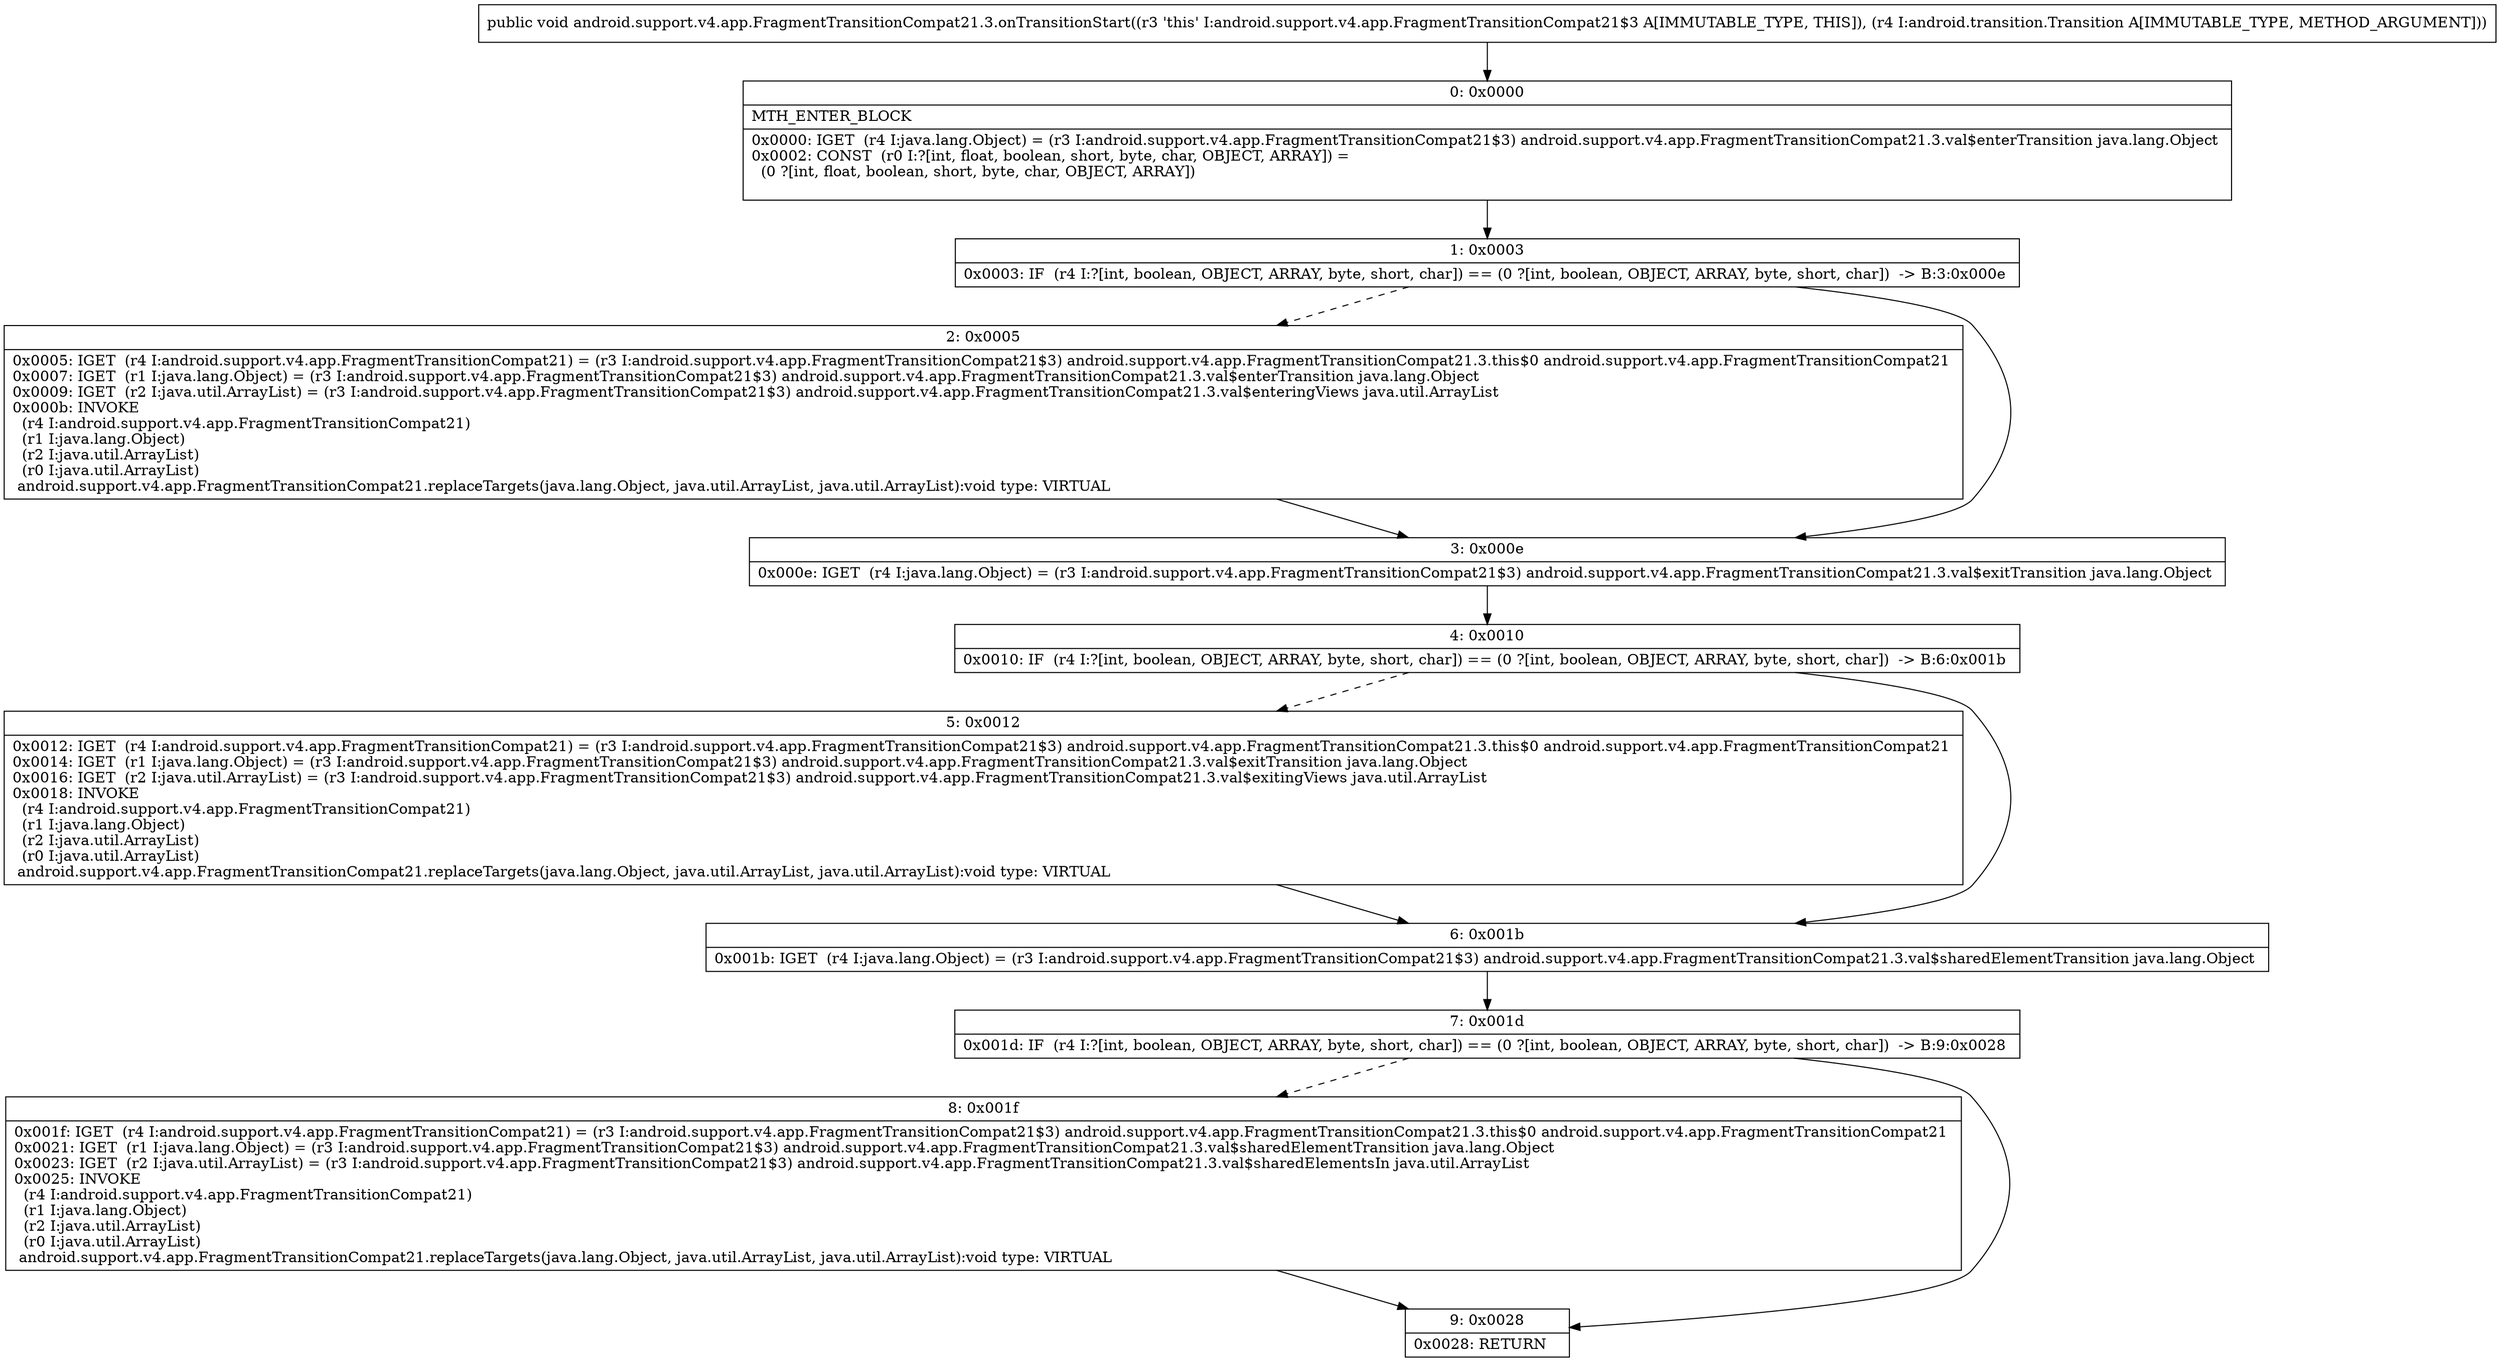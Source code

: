 digraph "CFG forandroid.support.v4.app.FragmentTransitionCompat21.3.onTransitionStart(Landroid\/transition\/Transition;)V" {
Node_0 [shape=record,label="{0\:\ 0x0000|MTH_ENTER_BLOCK\l|0x0000: IGET  (r4 I:java.lang.Object) = (r3 I:android.support.v4.app.FragmentTransitionCompat21$3) android.support.v4.app.FragmentTransitionCompat21.3.val$enterTransition java.lang.Object \l0x0002: CONST  (r0 I:?[int, float, boolean, short, byte, char, OBJECT, ARRAY]) = \l  (0 ?[int, float, boolean, short, byte, char, OBJECT, ARRAY])\l \l}"];
Node_1 [shape=record,label="{1\:\ 0x0003|0x0003: IF  (r4 I:?[int, boolean, OBJECT, ARRAY, byte, short, char]) == (0 ?[int, boolean, OBJECT, ARRAY, byte, short, char])  \-\> B:3:0x000e \l}"];
Node_2 [shape=record,label="{2\:\ 0x0005|0x0005: IGET  (r4 I:android.support.v4.app.FragmentTransitionCompat21) = (r3 I:android.support.v4.app.FragmentTransitionCompat21$3) android.support.v4.app.FragmentTransitionCompat21.3.this$0 android.support.v4.app.FragmentTransitionCompat21 \l0x0007: IGET  (r1 I:java.lang.Object) = (r3 I:android.support.v4.app.FragmentTransitionCompat21$3) android.support.v4.app.FragmentTransitionCompat21.3.val$enterTransition java.lang.Object \l0x0009: IGET  (r2 I:java.util.ArrayList) = (r3 I:android.support.v4.app.FragmentTransitionCompat21$3) android.support.v4.app.FragmentTransitionCompat21.3.val$enteringViews java.util.ArrayList \l0x000b: INVOKE  \l  (r4 I:android.support.v4.app.FragmentTransitionCompat21)\l  (r1 I:java.lang.Object)\l  (r2 I:java.util.ArrayList)\l  (r0 I:java.util.ArrayList)\l android.support.v4.app.FragmentTransitionCompat21.replaceTargets(java.lang.Object, java.util.ArrayList, java.util.ArrayList):void type: VIRTUAL \l}"];
Node_3 [shape=record,label="{3\:\ 0x000e|0x000e: IGET  (r4 I:java.lang.Object) = (r3 I:android.support.v4.app.FragmentTransitionCompat21$3) android.support.v4.app.FragmentTransitionCompat21.3.val$exitTransition java.lang.Object \l}"];
Node_4 [shape=record,label="{4\:\ 0x0010|0x0010: IF  (r4 I:?[int, boolean, OBJECT, ARRAY, byte, short, char]) == (0 ?[int, boolean, OBJECT, ARRAY, byte, short, char])  \-\> B:6:0x001b \l}"];
Node_5 [shape=record,label="{5\:\ 0x0012|0x0012: IGET  (r4 I:android.support.v4.app.FragmentTransitionCompat21) = (r3 I:android.support.v4.app.FragmentTransitionCompat21$3) android.support.v4.app.FragmentTransitionCompat21.3.this$0 android.support.v4.app.FragmentTransitionCompat21 \l0x0014: IGET  (r1 I:java.lang.Object) = (r3 I:android.support.v4.app.FragmentTransitionCompat21$3) android.support.v4.app.FragmentTransitionCompat21.3.val$exitTransition java.lang.Object \l0x0016: IGET  (r2 I:java.util.ArrayList) = (r3 I:android.support.v4.app.FragmentTransitionCompat21$3) android.support.v4.app.FragmentTransitionCompat21.3.val$exitingViews java.util.ArrayList \l0x0018: INVOKE  \l  (r4 I:android.support.v4.app.FragmentTransitionCompat21)\l  (r1 I:java.lang.Object)\l  (r2 I:java.util.ArrayList)\l  (r0 I:java.util.ArrayList)\l android.support.v4.app.FragmentTransitionCompat21.replaceTargets(java.lang.Object, java.util.ArrayList, java.util.ArrayList):void type: VIRTUAL \l}"];
Node_6 [shape=record,label="{6\:\ 0x001b|0x001b: IGET  (r4 I:java.lang.Object) = (r3 I:android.support.v4.app.FragmentTransitionCompat21$3) android.support.v4.app.FragmentTransitionCompat21.3.val$sharedElementTransition java.lang.Object \l}"];
Node_7 [shape=record,label="{7\:\ 0x001d|0x001d: IF  (r4 I:?[int, boolean, OBJECT, ARRAY, byte, short, char]) == (0 ?[int, boolean, OBJECT, ARRAY, byte, short, char])  \-\> B:9:0x0028 \l}"];
Node_8 [shape=record,label="{8\:\ 0x001f|0x001f: IGET  (r4 I:android.support.v4.app.FragmentTransitionCompat21) = (r3 I:android.support.v4.app.FragmentTransitionCompat21$3) android.support.v4.app.FragmentTransitionCompat21.3.this$0 android.support.v4.app.FragmentTransitionCompat21 \l0x0021: IGET  (r1 I:java.lang.Object) = (r3 I:android.support.v4.app.FragmentTransitionCompat21$3) android.support.v4.app.FragmentTransitionCompat21.3.val$sharedElementTransition java.lang.Object \l0x0023: IGET  (r2 I:java.util.ArrayList) = (r3 I:android.support.v4.app.FragmentTransitionCompat21$3) android.support.v4.app.FragmentTransitionCompat21.3.val$sharedElementsIn java.util.ArrayList \l0x0025: INVOKE  \l  (r4 I:android.support.v4.app.FragmentTransitionCompat21)\l  (r1 I:java.lang.Object)\l  (r2 I:java.util.ArrayList)\l  (r0 I:java.util.ArrayList)\l android.support.v4.app.FragmentTransitionCompat21.replaceTargets(java.lang.Object, java.util.ArrayList, java.util.ArrayList):void type: VIRTUAL \l}"];
Node_9 [shape=record,label="{9\:\ 0x0028|0x0028: RETURN   \l}"];
MethodNode[shape=record,label="{public void android.support.v4.app.FragmentTransitionCompat21.3.onTransitionStart((r3 'this' I:android.support.v4.app.FragmentTransitionCompat21$3 A[IMMUTABLE_TYPE, THIS]), (r4 I:android.transition.Transition A[IMMUTABLE_TYPE, METHOD_ARGUMENT])) }"];
MethodNode -> Node_0;
Node_0 -> Node_1;
Node_1 -> Node_2[style=dashed];
Node_1 -> Node_3;
Node_2 -> Node_3;
Node_3 -> Node_4;
Node_4 -> Node_5[style=dashed];
Node_4 -> Node_6;
Node_5 -> Node_6;
Node_6 -> Node_7;
Node_7 -> Node_8[style=dashed];
Node_7 -> Node_9;
Node_8 -> Node_9;
}

